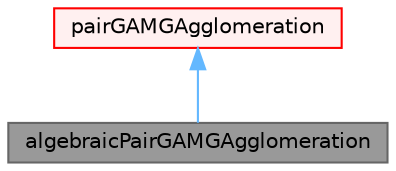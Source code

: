 digraph "algebraicPairGAMGAgglomeration"
{
 // LATEX_PDF_SIZE
  bgcolor="transparent";
  edge [fontname=Helvetica,fontsize=10,labelfontname=Helvetica,labelfontsize=10];
  node [fontname=Helvetica,fontsize=10,shape=box,height=0.2,width=0.4];
  Node1 [id="Node000001",label="algebraicPairGAMGAgglomeration",height=0.2,width=0.4,color="gray40", fillcolor="grey60", style="filled", fontcolor="black",tooltip="Agglomerate using the pair algorithm."];
  Node2 -> Node1 [id="edge1_Node000001_Node000002",dir="back",color="steelblue1",style="solid",tooltip=" "];
  Node2 [id="Node000002",label="pairGAMGAgglomeration",height=0.2,width=0.4,color="red", fillcolor="#FFF0F0", style="filled",URL="$classFoam_1_1pairGAMGAgglomeration.html",tooltip="Agglomerate using the pair algorithm."];
}
